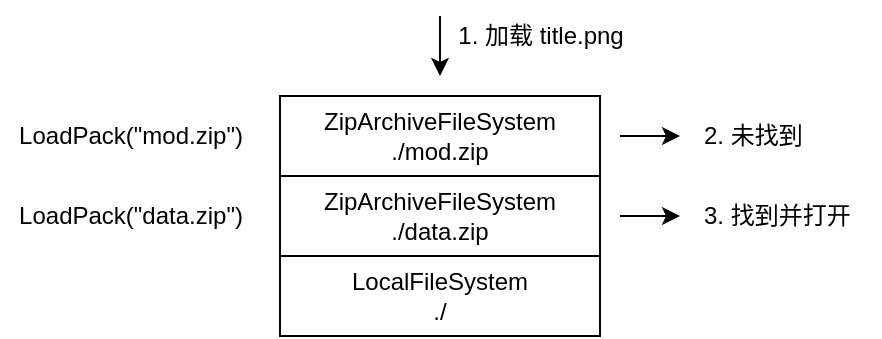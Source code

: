 <mxfile>
    <diagram id="lMuG5e6KMzos55xhPHib" name="第 1 页">
        <mxGraphModel dx="406" dy="424" grid="1" gridSize="10" guides="1" tooltips="1" connect="1" arrows="1" fold="1" page="1" pageScale="1" pageWidth="827" pageHeight="1169" math="0" shadow="0">
            <root>
                <mxCell id="0"/>
                <mxCell id="1" parent="0"/>
                <mxCell id="2" value="ZipArchiveFileSystem&lt;br&gt;./mod.zip" style="rounded=0;whiteSpace=wrap;html=1;" vertex="1" parent="1">
                    <mxGeometry x="220" y="160" width="160" height="40" as="geometry"/>
                </mxCell>
                <mxCell id="3" value="ZipArchiveFileSystem&lt;br&gt;./data.zip" style="rounded=0;whiteSpace=wrap;html=1;" vertex="1" parent="1">
                    <mxGeometry x="220" y="200" width="160" height="40" as="geometry"/>
                </mxCell>
                <mxCell id="4" value="LocalFileSystem&lt;br&gt;./" style="rounded=0;whiteSpace=wrap;html=1;" vertex="1" parent="1">
                    <mxGeometry x="220" y="240" width="160" height="40" as="geometry"/>
                </mxCell>
                <mxCell id="5" value="" style="endArrow=classic;html=1;" edge="1" parent="1">
                    <mxGeometry width="50" height="50" relative="1" as="geometry">
                        <mxPoint x="300" y="120" as="sourcePoint"/>
                        <mxPoint x="300" y="150" as="targetPoint"/>
                    </mxGeometry>
                </mxCell>
                <mxCell id="6" value="1. 加载 title.png" style="text;html=1;align=center;verticalAlign=middle;resizable=0;points=[];autosize=1;strokeColor=none;fillColor=none;" vertex="1" parent="1">
                    <mxGeometry x="300" y="120" width="100" height="20" as="geometry"/>
                </mxCell>
                <mxCell id="7" value="" style="endArrow=classic;startArrow=none;html=1;startFill=0;" edge="1" parent="1">
                    <mxGeometry width="50" height="50" relative="1" as="geometry">
                        <mxPoint x="390" y="180" as="sourcePoint"/>
                        <mxPoint x="420" y="180" as="targetPoint"/>
                    </mxGeometry>
                </mxCell>
                <mxCell id="8" value="2. 未找到" style="text;html=1;align=left;verticalAlign=middle;resizable=0;points=[];autosize=1;strokeColor=none;fillColor=none;" vertex="1" parent="1">
                    <mxGeometry x="430" y="170" width="60" height="20" as="geometry"/>
                </mxCell>
                <mxCell id="9" value="" style="endArrow=classic;startArrow=none;html=1;startFill=0;" edge="1" parent="1">
                    <mxGeometry width="50" height="50" relative="1" as="geometry">
                        <mxPoint x="390" y="220" as="sourcePoint"/>
                        <mxPoint x="420" y="220" as="targetPoint"/>
                    </mxGeometry>
                </mxCell>
                <mxCell id="10" value="3. 找到并打开" style="text;html=1;align=left;verticalAlign=middle;resizable=0;points=[];autosize=1;strokeColor=none;fillColor=none;" vertex="1" parent="1">
                    <mxGeometry x="430" y="210" width="90" height="20" as="geometry"/>
                </mxCell>
                <mxCell id="11" value="LoadPack(&quot;mod.zip&quot;)" style="text;html=1;align=center;verticalAlign=middle;resizable=0;points=[];autosize=1;strokeColor=none;fillColor=none;" vertex="1" parent="1">
                    <mxGeometry x="80" y="170" width="130" height="20" as="geometry"/>
                </mxCell>
                <mxCell id="12" value="LoadPack(&quot;data.zip&quot;)" style="text;html=1;align=center;verticalAlign=middle;resizable=0;points=[];autosize=1;strokeColor=none;fillColor=none;" vertex="1" parent="1">
                    <mxGeometry x="80" y="210" width="130" height="20" as="geometry"/>
                </mxCell>
            </root>
        </mxGraphModel>
    </diagram>
</mxfile>